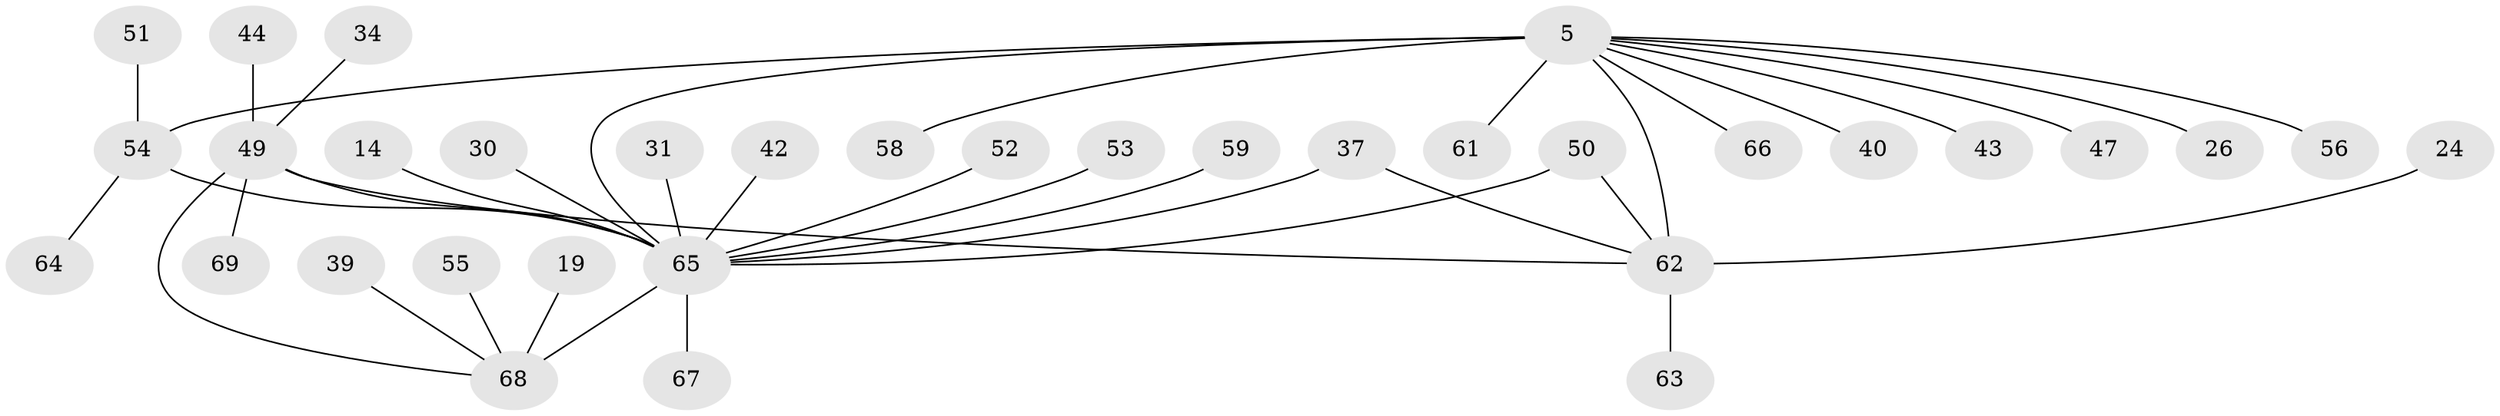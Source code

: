 // original degree distribution, {8: 0.014492753623188406, 3: 0.08695652173913043, 13: 0.014492753623188406, 11: 0.014492753623188406, 9: 0.028985507246376812, 2: 0.37681159420289856, 5: 0.014492753623188406, 6: 0.043478260869565216, 1: 0.391304347826087, 4: 0.014492753623188406}
// Generated by graph-tools (version 1.1) at 2025/46/03/09/25 04:46:59]
// undirected, 34 vertices, 38 edges
graph export_dot {
graph [start="1"]
  node [color=gray90,style=filled];
  5 [super="+3"];
  14;
  19;
  24 [super="+17"];
  26;
  30;
  31 [super="+18"];
  34;
  37;
  39;
  40;
  42 [super="+12+22"];
  43 [super="+10"];
  44;
  47;
  49 [super="+41+33"];
  50;
  51;
  52 [super="+35"];
  53;
  54 [super="+27"];
  55;
  56;
  58;
  59;
  61;
  62 [super="+36+48+45"];
  63 [super="+38"];
  64 [super="+46"];
  65 [super="+9+21+60+57"];
  66;
  67 [super="+32"];
  68 [super="+8+6"];
  69;
  5 -- 26;
  5 -- 47;
  5 -- 56;
  5 -- 58;
  5 -- 61;
  5 -- 65 [weight=5];
  5 -- 54 [weight=3];
  5 -- 66;
  5 -- 40;
  5 -- 43;
  5 -- 62 [weight=4];
  14 -- 65;
  19 -- 68;
  24 -- 62;
  30 -- 65;
  31 -- 65;
  34 -- 49;
  37 -- 65;
  37 -- 62;
  39 -- 68;
  42 -- 65;
  44 -- 49;
  49 -- 65;
  49 -- 68 [weight=2];
  49 -- 69;
  49 -- 62;
  50 -- 65;
  50 -- 62;
  51 -- 54;
  52 -- 65;
  53 -- 65;
  54 -- 65;
  54 -- 64;
  55 -- 68;
  59 -- 65;
  62 -- 63 [weight=2];
  65 -- 68 [weight=3];
  65 -- 67;
}
